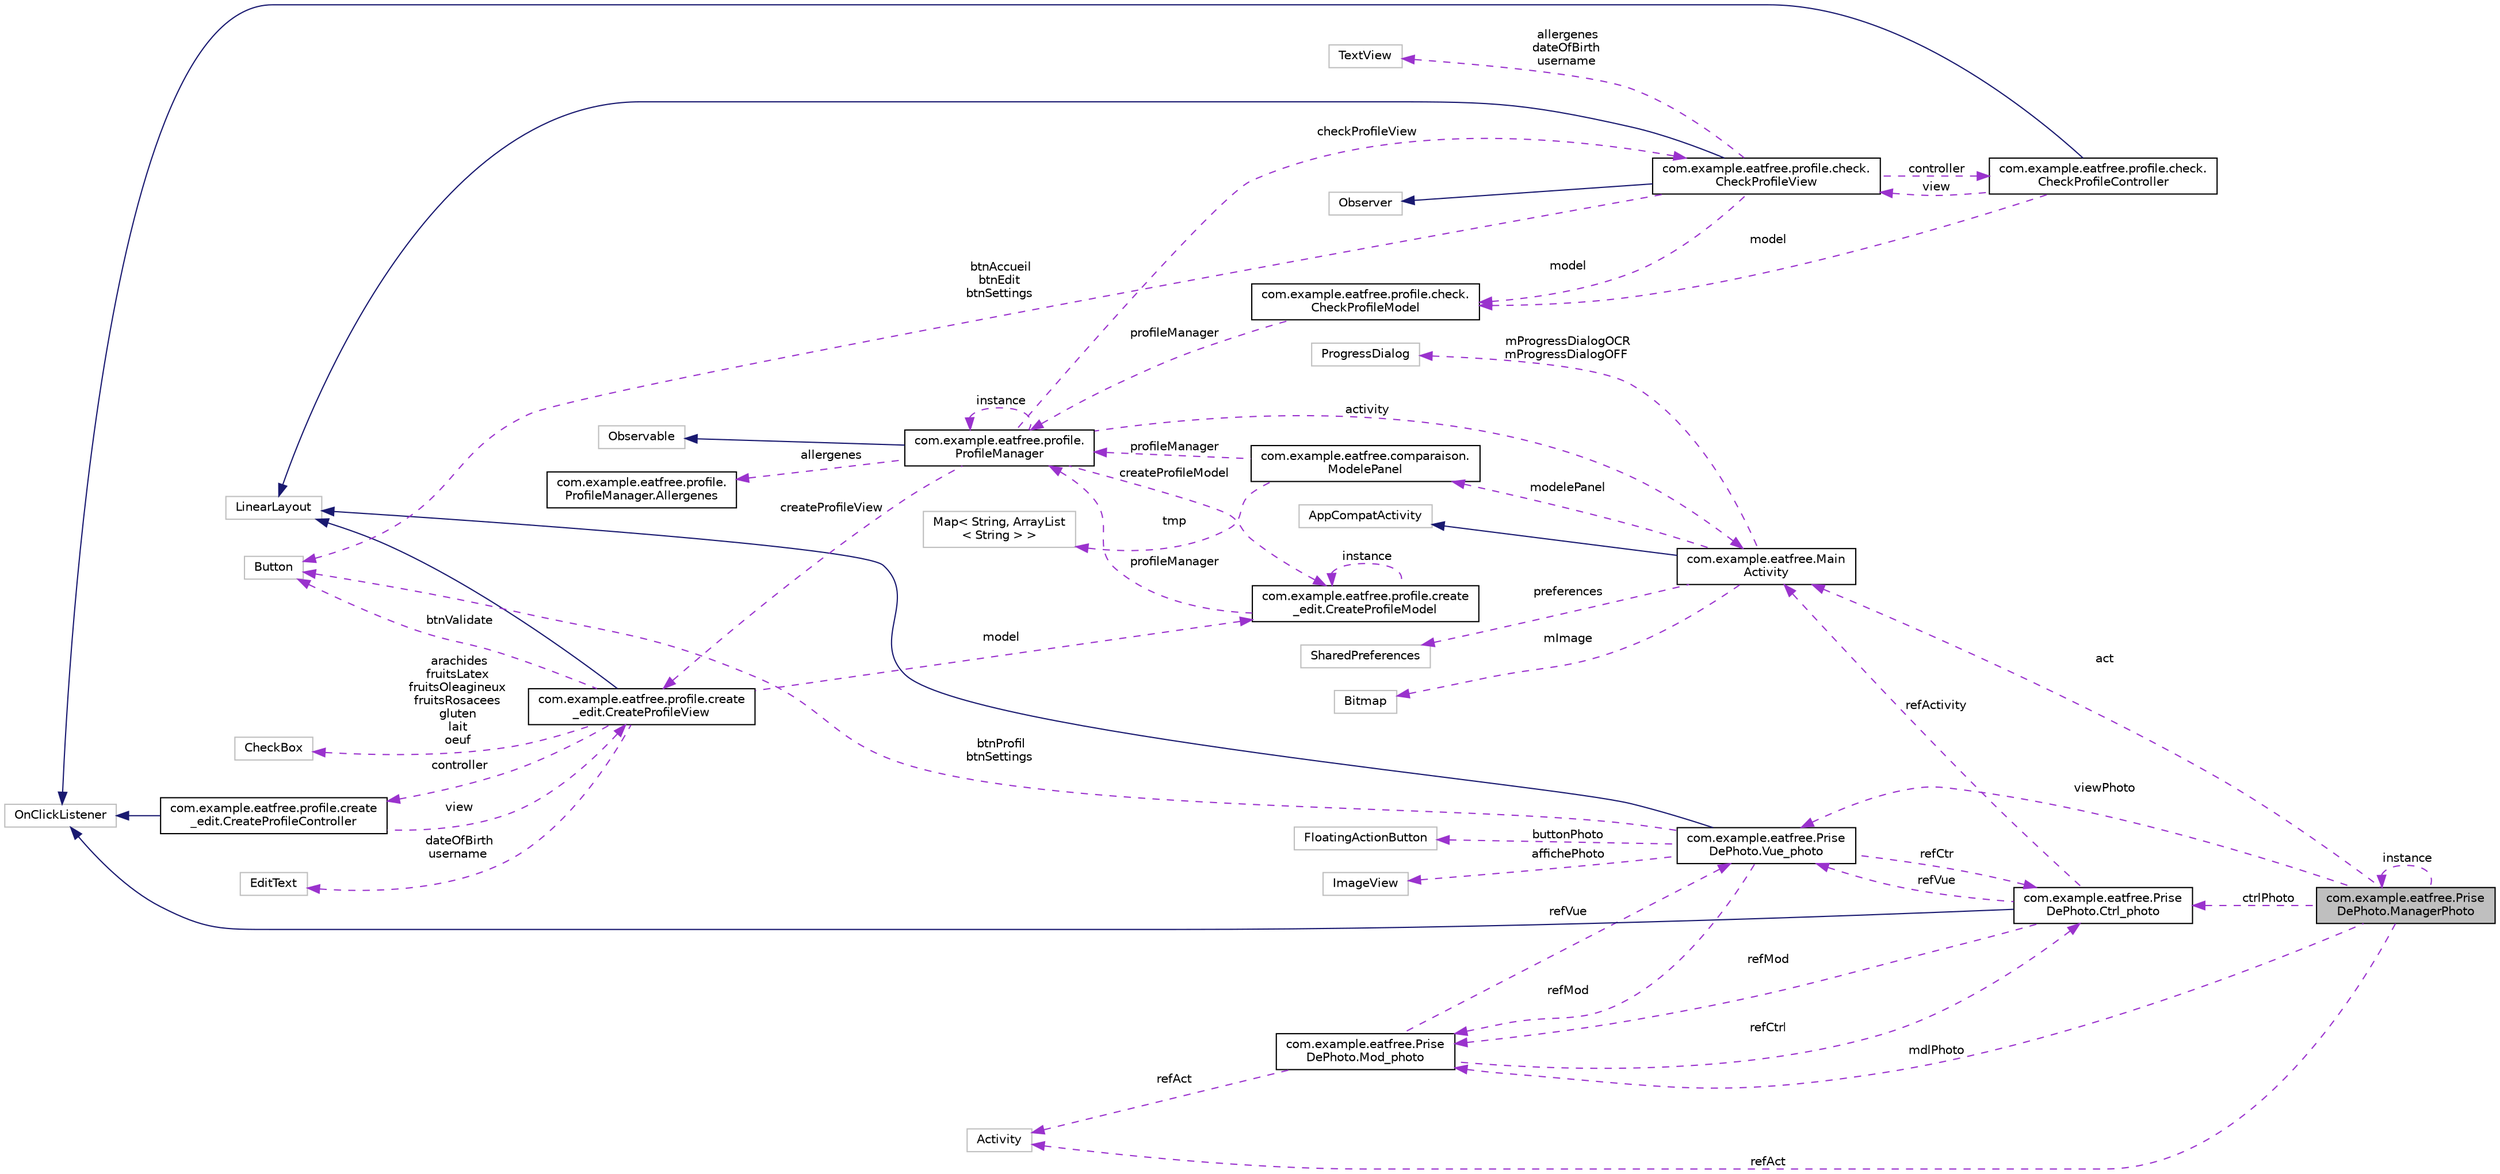 digraph "com.example.eatfree.PriseDePhoto.ManagerPhoto"
{
 // LATEX_PDF_SIZE
  edge [fontname="Helvetica",fontsize="10",labelfontname="Helvetica",labelfontsize="10"];
  node [fontname="Helvetica",fontsize="10",shape=record];
  rankdir="LR";
  Node1 [label="com.example.eatfree.Prise\lDePhoto.ManagerPhoto",height=0.2,width=0.4,color="black", fillcolor="grey75", style="filled", fontcolor="black",tooltip=" "];
  Node2 -> Node1 [dir="back",color="darkorchid3",fontsize="10",style="dashed",label=" mdlPhoto" ,fontname="Helvetica"];
  Node2 [label="com.example.eatfree.Prise\lDePhoto.Mod_photo",height=0.2,width=0.4,color="black", fillcolor="white", style="filled",URL="$classcom_1_1example_1_1eatfree_1_1_prise_de_photo_1_1_mod__photo.html",tooltip=" "];
  Node3 -> Node2 [dir="back",color="darkorchid3",fontsize="10",style="dashed",label=" refAct" ,fontname="Helvetica"];
  Node3 [label="Activity",height=0.2,width=0.4,color="grey75", fillcolor="white", style="filled",tooltip=" "];
  Node4 -> Node2 [dir="back",color="darkorchid3",fontsize="10",style="dashed",label=" refVue" ,fontname="Helvetica"];
  Node4 [label="com.example.eatfree.Prise\lDePhoto.Vue_photo",height=0.2,width=0.4,color="black", fillcolor="white", style="filled",URL="$classcom_1_1example_1_1eatfree_1_1_prise_de_photo_1_1_vue__photo.html",tooltip=" "];
  Node5 -> Node4 [dir="back",color="midnightblue",fontsize="10",style="solid",fontname="Helvetica"];
  Node5 [label="LinearLayout",height=0.2,width=0.4,color="grey75", fillcolor="white", style="filled",tooltip=" "];
  Node2 -> Node4 [dir="back",color="darkorchid3",fontsize="10",style="dashed",label=" refMod" ,fontname="Helvetica"];
  Node6 -> Node4 [dir="back",color="darkorchid3",fontsize="10",style="dashed",label=" btnProfil\nbtnSettings" ,fontname="Helvetica"];
  Node6 [label="Button",height=0.2,width=0.4,color="grey75", fillcolor="white", style="filled",tooltip=" "];
  Node7 -> Node4 [dir="back",color="darkorchid3",fontsize="10",style="dashed",label=" buttonPhoto" ,fontname="Helvetica"];
  Node7 [label="FloatingActionButton",height=0.2,width=0.4,color="grey75", fillcolor="white", style="filled",tooltip=" "];
  Node8 -> Node4 [dir="back",color="darkorchid3",fontsize="10",style="dashed",label=" affichePhoto" ,fontname="Helvetica"];
  Node8 [label="ImageView",height=0.2,width=0.4,color="grey75", fillcolor="white", style="filled",tooltip=" "];
  Node9 -> Node4 [dir="back",color="darkorchid3",fontsize="10",style="dashed",label=" refCtr" ,fontname="Helvetica"];
  Node9 [label="com.example.eatfree.Prise\lDePhoto.Ctrl_photo",height=0.2,width=0.4,color="black", fillcolor="white", style="filled",URL="$classcom_1_1example_1_1eatfree_1_1_prise_de_photo_1_1_ctrl__photo.html",tooltip=" "];
  Node10 -> Node9 [dir="back",color="midnightblue",fontsize="10",style="solid",fontname="Helvetica"];
  Node10 [label="OnClickListener",height=0.2,width=0.4,color="grey75", fillcolor="white", style="filled",tooltip=" "];
  Node2 -> Node9 [dir="back",color="darkorchid3",fontsize="10",style="dashed",label=" refMod" ,fontname="Helvetica"];
  Node4 -> Node9 [dir="back",color="darkorchid3",fontsize="10",style="dashed",label=" refVue" ,fontname="Helvetica"];
  Node11 -> Node9 [dir="back",color="darkorchid3",fontsize="10",style="dashed",label=" refActivity" ,fontname="Helvetica"];
  Node11 [label="com.example.eatfree.Main\lActivity",height=0.2,width=0.4,color="black", fillcolor="white", style="filled",URL="$classcom_1_1example_1_1eatfree_1_1_main_activity.html",tooltip=" "];
  Node12 -> Node11 [dir="back",color="midnightblue",fontsize="10",style="solid",fontname="Helvetica"];
  Node12 [label="AppCompatActivity",height=0.2,width=0.4,color="grey75", fillcolor="white", style="filled",tooltip=" "];
  Node13 -> Node11 [dir="back",color="darkorchid3",fontsize="10",style="dashed",label=" preferences" ,fontname="Helvetica"];
  Node13 [label="SharedPreferences",height=0.2,width=0.4,color="grey75", fillcolor="white", style="filled",tooltip=" "];
  Node14 -> Node11 [dir="back",color="darkorchid3",fontsize="10",style="dashed",label=" modelePanel" ,fontname="Helvetica"];
  Node14 [label="com.example.eatfree.comparaison.\lModelePanel",height=0.2,width=0.4,color="black", fillcolor="white", style="filled",URL="$classcom_1_1example_1_1eatfree_1_1comparaison_1_1_modele_panel.html",tooltip=" "];
  Node15 -> Node14 [dir="back",color="darkorchid3",fontsize="10",style="dashed",label=" tmp" ,fontname="Helvetica"];
  Node15 [label="Map\< String, ArrayList\l\< String \> \>",height=0.2,width=0.4,color="grey75", fillcolor="white", style="filled",tooltip=" "];
  Node16 -> Node14 [dir="back",color="darkorchid3",fontsize="10",style="dashed",label=" profileManager" ,fontname="Helvetica"];
  Node16 [label="com.example.eatfree.profile.\lProfileManager",height=0.2,width=0.4,color="black", fillcolor="white", style="filled",URL="$classcom_1_1example_1_1eatfree_1_1profile_1_1_profile_manager.html",tooltip=" "];
  Node17 -> Node16 [dir="back",color="midnightblue",fontsize="10",style="solid",fontname="Helvetica"];
  Node17 [label="Observable",height=0.2,width=0.4,color="grey75", fillcolor="white", style="filled",tooltip=" "];
  Node18 -> Node16 [dir="back",color="darkorchid3",fontsize="10",style="dashed",label=" createProfileView" ,fontname="Helvetica"];
  Node18 [label="com.example.eatfree.profile.create\l_edit.CreateProfileView",height=0.2,width=0.4,color="black", fillcolor="white", style="filled",URL="$classcom_1_1example_1_1eatfree_1_1profile_1_1create__edit_1_1_create_profile_view.html",tooltip=" "];
  Node5 -> Node18 [dir="back",color="midnightblue",fontsize="10",style="solid",fontname="Helvetica"];
  Node6 -> Node18 [dir="back",color="darkorchid3",fontsize="10",style="dashed",label=" btnValidate" ,fontname="Helvetica"];
  Node19 -> Node18 [dir="back",color="darkorchid3",fontsize="10",style="dashed",label=" arachides\nfruitsLatex\nfruitsOleagineux\nfruitsRosacees\ngluten\nlait\noeuf" ,fontname="Helvetica"];
  Node19 [label="CheckBox",height=0.2,width=0.4,color="grey75", fillcolor="white", style="filled",tooltip=" "];
  Node20 -> Node18 [dir="back",color="darkorchid3",fontsize="10",style="dashed",label=" dateOfBirth\nusername" ,fontname="Helvetica"];
  Node20 [label="EditText",height=0.2,width=0.4,color="grey75", fillcolor="white", style="filled",tooltip=" "];
  Node21 -> Node18 [dir="back",color="darkorchid3",fontsize="10",style="dashed",label=" controller" ,fontname="Helvetica"];
  Node21 [label="com.example.eatfree.profile.create\l_edit.CreateProfileController",height=0.2,width=0.4,color="black", fillcolor="white", style="filled",URL="$classcom_1_1example_1_1eatfree_1_1profile_1_1create__edit_1_1_create_profile_controller.html",tooltip=" "];
  Node10 -> Node21 [dir="back",color="midnightblue",fontsize="10",style="solid",fontname="Helvetica"];
  Node18 -> Node21 [dir="back",color="darkorchid3",fontsize="10",style="dashed",label=" view" ,fontname="Helvetica"];
  Node22 -> Node18 [dir="back",color="darkorchid3",fontsize="10",style="dashed",label=" model" ,fontname="Helvetica"];
  Node22 [label="com.example.eatfree.profile.create\l_edit.CreateProfileModel",height=0.2,width=0.4,color="black", fillcolor="white", style="filled",URL="$classcom_1_1example_1_1eatfree_1_1profile_1_1create__edit_1_1_create_profile_model.html",tooltip=" "];
  Node16 -> Node22 [dir="back",color="darkorchid3",fontsize="10",style="dashed",label=" profileManager" ,fontname="Helvetica"];
  Node22 -> Node22 [dir="back",color="darkorchid3",fontsize="10",style="dashed",label=" instance" ,fontname="Helvetica"];
  Node23 -> Node16 [dir="back",color="darkorchid3",fontsize="10",style="dashed",label=" checkProfileView" ,fontname="Helvetica"];
  Node23 [label="com.example.eatfree.profile.check.\lCheckProfileView",height=0.2,width=0.4,color="black", fillcolor="white", style="filled",URL="$classcom_1_1example_1_1eatfree_1_1profile_1_1check_1_1_check_profile_view.html",tooltip=" "];
  Node5 -> Node23 [dir="back",color="midnightblue",fontsize="10",style="solid",fontname="Helvetica"];
  Node24 -> Node23 [dir="back",color="midnightblue",fontsize="10",style="solid",fontname="Helvetica"];
  Node24 [label="Observer",height=0.2,width=0.4,color="grey75", fillcolor="white", style="filled",tooltip=" "];
  Node25 -> Node23 [dir="back",color="darkorchid3",fontsize="10",style="dashed",label=" controller" ,fontname="Helvetica"];
  Node25 [label="com.example.eatfree.profile.check.\lCheckProfileController",height=0.2,width=0.4,color="black", fillcolor="white", style="filled",URL="$classcom_1_1example_1_1eatfree_1_1profile_1_1check_1_1_check_profile_controller.html",tooltip=" "];
  Node10 -> Node25 [dir="back",color="midnightblue",fontsize="10",style="solid",fontname="Helvetica"];
  Node23 -> Node25 [dir="back",color="darkorchid3",fontsize="10",style="dashed",label=" view" ,fontname="Helvetica"];
  Node26 -> Node25 [dir="back",color="darkorchid3",fontsize="10",style="dashed",label=" model" ,fontname="Helvetica"];
  Node26 [label="com.example.eatfree.profile.check.\lCheckProfileModel",height=0.2,width=0.4,color="black", fillcolor="white", style="filled",URL="$classcom_1_1example_1_1eatfree_1_1profile_1_1check_1_1_check_profile_model.html",tooltip=" "];
  Node16 -> Node26 [dir="back",color="darkorchid3",fontsize="10",style="dashed",label=" profileManager" ,fontname="Helvetica"];
  Node6 -> Node23 [dir="back",color="darkorchid3",fontsize="10",style="dashed",label=" btnAccueil\nbtnEdit\nbtnSettings" ,fontname="Helvetica"];
  Node26 -> Node23 [dir="back",color="darkorchid3",fontsize="10",style="dashed",label=" model" ,fontname="Helvetica"];
  Node27 -> Node23 [dir="back",color="darkorchid3",fontsize="10",style="dashed",label=" allergenes\ndateOfBirth\nusername" ,fontname="Helvetica"];
  Node27 [label="TextView",height=0.2,width=0.4,color="grey75", fillcolor="white", style="filled",tooltip=" "];
  Node16 -> Node16 [dir="back",color="darkorchid3",fontsize="10",style="dashed",label=" instance" ,fontname="Helvetica"];
  Node28 -> Node16 [dir="back",color="darkorchid3",fontsize="10",style="dashed",label=" allergenes" ,fontname="Helvetica"];
  Node28 [label="com.example.eatfree.profile.\lProfileManager.Allergenes",height=0.2,width=0.4,color="black", fillcolor="white", style="filled",URL="$enumcom_1_1example_1_1eatfree_1_1profile_1_1_profile_manager_1_1_allergenes.html",tooltip="énumération des familles d'allergènes."];
  Node11 -> Node16 [dir="back",color="darkorchid3",fontsize="10",style="dashed",label=" activity" ,fontname="Helvetica"];
  Node22 -> Node16 [dir="back",color="darkorchid3",fontsize="10",style="dashed",label=" createProfileModel" ,fontname="Helvetica"];
  Node29 -> Node11 [dir="back",color="darkorchid3",fontsize="10",style="dashed",label=" mImage" ,fontname="Helvetica"];
  Node29 [label="Bitmap",height=0.2,width=0.4,color="grey75", fillcolor="white", style="filled",tooltip=" "];
  Node30 -> Node11 [dir="back",color="darkorchid3",fontsize="10",style="dashed",label=" mProgressDialogOCR\nmProgressDialogOFF" ,fontname="Helvetica"];
  Node30 [label="ProgressDialog",height=0.2,width=0.4,color="grey75", fillcolor="white", style="filled",tooltip=" "];
  Node9 -> Node2 [dir="back",color="darkorchid3",fontsize="10",style="dashed",label=" refCtrl" ,fontname="Helvetica"];
  Node3 -> Node1 [dir="back",color="darkorchid3",fontsize="10",style="dashed",label=" refAct" ,fontname="Helvetica"];
  Node4 -> Node1 [dir="back",color="darkorchid3",fontsize="10",style="dashed",label=" viewPhoto" ,fontname="Helvetica"];
  Node11 -> Node1 [dir="back",color="darkorchid3",fontsize="10",style="dashed",label=" act" ,fontname="Helvetica"];
  Node9 -> Node1 [dir="back",color="darkorchid3",fontsize="10",style="dashed",label=" ctrlPhoto" ,fontname="Helvetica"];
  Node1 -> Node1 [dir="back",color="darkorchid3",fontsize="10",style="dashed",label=" instance" ,fontname="Helvetica"];
}
